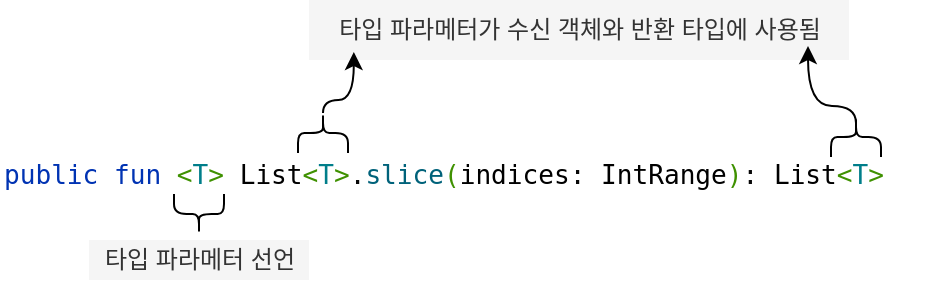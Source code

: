<mxfile version="24.7.17">
  <diagram name="Page-1" id="BcevsgVmTdfs1AKpiNvQ">
    <mxGraphModel dx="1114" dy="821" grid="1" gridSize="10" guides="1" tooltips="1" connect="1" arrows="1" fold="1" page="1" pageScale="1" pageWidth="827" pageHeight="1169" math="0" shadow="0">
      <root>
        <mxCell id="0" />
        <mxCell id="1" parent="0" />
        <mxCell id="T4-VnGGA1DKJHZXx6yKn-1" value="&lt;div style=&quot;background-color:#ffffff;color:#080808&quot;&gt;&lt;pre style=&quot;font-family:&#39;IBM Plex Mono&#39;,monospace;font-size:9.8pt;&quot;&gt;&lt;span style=&quot;color:#0033b3;&quot;&gt;public fun &lt;/span&gt;&lt;span style=&quot;color:#3f9101;&quot;&gt;&amp;lt;&lt;/span&gt;&lt;span style=&quot;color:#007e8a;&quot;&gt;T&lt;/span&gt;&lt;span style=&quot;color:#3f9101;&quot;&gt;&amp;gt; &lt;/span&gt;&lt;span style=&quot;color:#000000;&quot;&gt;List&lt;/span&gt;&lt;span style=&quot;color:#3f9101;&quot;&gt;&amp;lt;&lt;/span&gt;&lt;span style=&quot;color:#007e8a;&quot;&gt;T&lt;/span&gt;&lt;span style=&quot;color:#3f9101;&quot;&gt;&amp;gt;&lt;/span&gt;.&lt;span style=&quot;color:#00627a;&quot;&gt;slice&lt;/span&gt;&lt;span style=&quot;color:#3f9101;&quot;&gt;(&lt;/span&gt;&lt;span style=&quot;color:#000000;&quot;&gt;indices&lt;/span&gt;: &lt;span style=&quot;color:#000000;&quot;&gt;IntRange&lt;/span&gt;&lt;span style=&quot;color:#3f9101;&quot;&gt;)&lt;/span&gt;: &lt;span style=&quot;color:#000000;&quot;&gt;List&lt;/span&gt;&lt;span style=&quot;color:#3f9101;&quot;&gt;&amp;lt;&lt;/span&gt;&lt;span style=&quot;color:#007e8a;&quot;&gt;T&lt;/span&gt;&lt;span style=&quot;color:#3f9101;&quot;&gt;&amp;gt;&lt;/span&gt;&lt;/pre&gt;&lt;/div&gt;" style="text;whiteSpace=wrap;html=1;" vertex="1" parent="1">
          <mxGeometry x="100" y="190" width="470" height="50" as="geometry" />
        </mxCell>
        <mxCell id="T4-VnGGA1DKJHZXx6yKn-2" value="" style="shape=curlyBracket;whiteSpace=wrap;html=1;rounded=1;labelPosition=left;verticalLabelPosition=middle;align=right;verticalAlign=middle;rotation=-90;" vertex="1" parent="1">
          <mxGeometry x="189.5" y="224.5" width="20" height="25" as="geometry" />
        </mxCell>
        <mxCell id="T4-VnGGA1DKJHZXx6yKn-3" value="타입 파라메터 선언" style="text;html=1;align=center;verticalAlign=middle;whiteSpace=wrap;rounded=0;fillColor=#f5f5f5;fontColor=#333333;strokeColor=none;" vertex="1" parent="1">
          <mxGeometry x="144.5" y="250" width="110" height="20" as="geometry" />
        </mxCell>
        <mxCell id="T4-VnGGA1DKJHZXx6yKn-6" value="" style="shape=curlyBracket;whiteSpace=wrap;html=1;rounded=1;labelPosition=left;verticalLabelPosition=middle;align=right;verticalAlign=middle;rotation=90;" vertex="1" parent="1">
          <mxGeometry x="251.5" y="184" width="20" height="25" as="geometry" />
        </mxCell>
        <mxCell id="T4-VnGGA1DKJHZXx6yKn-7" value="" style="shape=curlyBracket;whiteSpace=wrap;html=1;rounded=1;labelPosition=left;verticalLabelPosition=middle;align=right;verticalAlign=middle;rotation=90;" vertex="1" parent="1">
          <mxGeometry x="518" y="186" width="20" height="25" as="geometry" />
        </mxCell>
        <mxCell id="T4-VnGGA1DKJHZXx6yKn-8" value="타입 파라메터가 수신 객체와 반환 타입에 사용됨" style="text;html=1;align=center;verticalAlign=middle;whiteSpace=wrap;rounded=0;fillColor=#f5f5f5;fontColor=#333333;strokeColor=none;" vertex="1" parent="1">
          <mxGeometry x="254.5" y="130" width="270" height="30" as="geometry" />
        </mxCell>
        <mxCell id="T4-VnGGA1DKJHZXx6yKn-9" style="edgeStyle=orthogonalEdgeStyle;rounded=0;orthogonalLoop=1;jettySize=auto;html=1;entryX=0.083;entryY=0.867;entryDx=0;entryDy=0;entryPerimeter=0;curved=1;" edge="1" parent="1" source="T4-VnGGA1DKJHZXx6yKn-6" target="T4-VnGGA1DKJHZXx6yKn-8">
          <mxGeometry relative="1" as="geometry">
            <Array as="points">
              <mxPoint x="262" y="180" />
              <mxPoint x="277" y="180" />
            </Array>
          </mxGeometry>
        </mxCell>
        <mxCell id="T4-VnGGA1DKJHZXx6yKn-10" style="edgeStyle=orthogonalEdgeStyle;rounded=0;orthogonalLoop=1;jettySize=auto;html=1;curved=1;" edge="1" parent="1">
          <mxGeometry relative="1" as="geometry">
            <mxPoint x="528" y="191.5" as="sourcePoint" />
            <mxPoint x="504" y="153" as="targetPoint" />
            <Array as="points">
              <mxPoint x="528" y="183" />
              <mxPoint x="504" y="183" />
            </Array>
          </mxGeometry>
        </mxCell>
      </root>
    </mxGraphModel>
  </diagram>
</mxfile>
